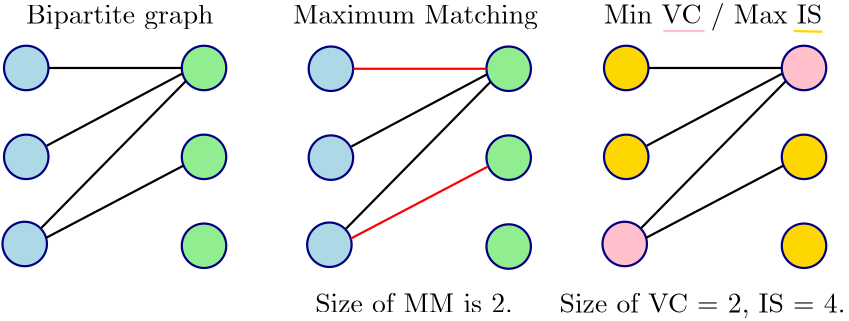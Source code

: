 <?xml version="1.0"?>
<!DOCTYPE ipe SYSTEM "ipe.dtd">
<ipe version="70218" creator="Ipe 7.2.28">
<info created="D:20231104025136" modified="D:20231104025136"/>
<ipestyle name="basic">
<symbol name="arrow/arc(spx)">
<path stroke="sym-stroke" fill="sym-stroke" pen="sym-pen">
0 0 m
-1 0.333 l
-1 -0.333 l
h
</path>
</symbol>
<symbol name="arrow/farc(spx)">
<path stroke="sym-stroke" fill="white" pen="sym-pen">
0 0 m
-1 0.333 l
-1 -0.333 l
h
</path>
</symbol>
<symbol name="arrow/ptarc(spx)">
<path stroke="sym-stroke" fill="sym-stroke" pen="sym-pen">
0 0 m
-1 0.333 l
-0.8 0 l
-1 -0.333 l
h
</path>
</symbol>
<symbol name="arrow/fptarc(spx)">
<path stroke="sym-stroke" fill="white" pen="sym-pen">
0 0 m
-1 0.333 l
-0.8 0 l
-1 -0.333 l
h
</path>
</symbol>
<symbol name="mark/circle(sx)" transformations="translations">
<path fill="sym-stroke">
0.6 0 0 0.6 0 0 e
0.4 0 0 0.4 0 0 e
</path>
</symbol>
<symbol name="mark/disk(sx)" transformations="translations">
<path fill="sym-stroke">
0.6 0 0 0.6 0 0 e
</path>
</symbol>
<symbol name="mark/fdisk(sfx)" transformations="translations">
<group>
<path fill="sym-fill">
0.5 0 0 0.5 0 0 e
</path>
<path fill="sym-stroke" fillrule="eofill">
0.6 0 0 0.6 0 0 e
0.4 0 0 0.4 0 0 e
</path>
</group>
</symbol>
<symbol name="mark/box(sx)" transformations="translations">
<path fill="sym-stroke" fillrule="eofill">
-0.6 -0.6 m
0.6 -0.6 l
0.6 0.6 l
-0.6 0.6 l
h
-0.4 -0.4 m
0.4 -0.4 l
0.4 0.4 l
-0.4 0.4 l
h
</path>
</symbol>
<symbol name="mark/square(sx)" transformations="translations">
<path fill="sym-stroke">
-0.6 -0.6 m
0.6 -0.6 l
0.6 0.6 l
-0.6 0.6 l
h
</path>
</symbol>
<symbol name="mark/fsquare(sfx)" transformations="translations">
<group>
<path fill="sym-fill">
-0.5 -0.5 m
0.5 -0.5 l
0.5 0.5 l
-0.5 0.5 l
h
</path>
<path fill="sym-stroke" fillrule="eofill">
-0.6 -0.6 m
0.6 -0.6 l
0.6 0.6 l
-0.6 0.6 l
h
-0.4 -0.4 m
0.4 -0.4 l
0.4 0.4 l
-0.4 0.4 l
h
</path>
</group>
</symbol>
<symbol name="mark/cross(sx)" transformations="translations">
<group>
<path fill="sym-stroke">
-0.43 -0.57 m
0.57 0.43 l
0.43 0.57 l
-0.57 -0.43 l
h
</path>
<path fill="sym-stroke">
-0.43 0.57 m
0.57 -0.43 l
0.43 -0.57 l
-0.57 0.43 l
h
</path>
</group>
</symbol>
<symbol name="arrow/fnormal(spx)">
<path stroke="sym-stroke" fill="white" pen="sym-pen">
0 0 m
-1 0.333 l
-1 -0.333 l
h
</path>
</symbol>
<symbol name="arrow/pointed(spx)">
<path stroke="sym-stroke" fill="sym-stroke" pen="sym-pen">
0 0 m
-1 0.333 l
-0.8 0 l
-1 -0.333 l
h
</path>
</symbol>
<symbol name="arrow/fpointed(spx)">
<path stroke="sym-stroke" fill="white" pen="sym-pen">
0 0 m
-1 0.333 l
-0.8 0 l
-1 -0.333 l
h
</path>
</symbol>
<symbol name="arrow/linear(spx)">
<path stroke="sym-stroke" pen="sym-pen">
-1 0.333 m
0 0 l
-1 -0.333 l
</path>
</symbol>
<symbol name="arrow/fdouble(spx)">
<path stroke="sym-stroke" fill="white" pen="sym-pen">
0 0 m
-1 0.333 l
-1 -0.333 l
h
-1 0 m
-2 0.333 l
-2 -0.333 l
h
</path>
</symbol>
<symbol name="arrow/double(spx)">
<path stroke="sym-stroke" fill="sym-stroke" pen="sym-pen">
0 0 m
-1 0.333 l
-1 -0.333 l
h
-1 0 m
-2 0.333 l
-2 -0.333 l
h
</path>
</symbol>
<symbol name="arrow/mid-normal(spx)">
<path stroke="sym-stroke" fill="sym-stroke" pen="sym-pen">
0.5 0 m
-0.5 0.333 l
-0.5 -0.333 l
h
</path>
</symbol>
<symbol name="arrow/mid-fnormal(spx)">
<path stroke="sym-stroke" fill="white" pen="sym-pen">
0.5 0 m
-0.5 0.333 l
-0.5 -0.333 l
h
</path>
</symbol>
<symbol name="arrow/mid-pointed(spx)">
<path stroke="sym-stroke" fill="sym-stroke" pen="sym-pen">
0.5 0 m
-0.5 0.333 l
-0.3 0 l
-0.5 -0.333 l
h
</path>
</symbol>
<symbol name="arrow/mid-fpointed(spx)">
<path stroke="sym-stroke" fill="white" pen="sym-pen">
0.5 0 m
-0.5 0.333 l
-0.3 0 l
-0.5 -0.333 l
h
</path>
</symbol>
<symbol name="arrow/mid-double(spx)">
<path stroke="sym-stroke" fill="sym-stroke" pen="sym-pen">
1 0 m
0 0.333 l
0 -0.333 l
h
0 0 m
-1 0.333 l
-1 -0.333 l
h
</path>
</symbol>
<symbol name="arrow/mid-fdouble(spx)">
<path stroke="sym-stroke" fill="white" pen="sym-pen">
1 0 m
0 0.333 l
0 -0.333 l
h
0 0 m
-1 0.333 l
-1 -0.333 l
h
</path>
</symbol>
<anglesize name="22.5 deg" value="22.5"/>
<anglesize name="30 deg" value="30"/>
<anglesize name="45 deg" value="45"/>
<anglesize name="60 deg" value="60"/>
<anglesize name="90 deg" value="90"/>
<arrowsize name="large" value="10"/>
<arrowsize name="small" value="5"/>
<arrowsize name="tiny" value="3"/>
<color name="blue" value="0 0 1"/>
<color name="brown" value="0.647 0.165 0.165"/>
<color name="darkblue" value="0 0 0.545"/>
<color name="darkcyan" value="0 0.545 0.545"/>
<color name="darkgray" value="0.663"/>
<color name="darkgreen" value="0 0.392 0"/>
<color name="darkmagenta" value="0.545 0 0.545"/>
<color name="darkorange" value="1 0.549 0"/>
<color name="darkred" value="0.545 0 0"/>
<color name="gold" value="1 0.843 0"/>
<color name="gray" value="0.745"/>
<color name="green" value="0 1 0"/>
<color name="lightblue" value="0.678 0.847 0.902"/>
<color name="lightcyan" value="0.878 1 1"/>
<color name="lightgray" value="0.827"/>
<color name="lightgreen" value="0.565 0.933 0.565"/>
<color name="lightyellow" value="1 1 0.878"/>
<color name="navy" value="0 0 0.502"/>
<color name="orange" value="1 0.647 0"/>
<color name="pink" value="1 0.753 0.796"/>
<color name="purple" value="0.627 0.125 0.941"/>
<color name="red" value="1 0 0"/>
<color name="seagreen" value="0.18 0.545 0.341"/>
<color name="turquoise" value="0.251 0.878 0.816"/>
<color name="violet" value="0.933 0.51 0.933"/>
<color name="yellow" value="1 1 0"/>
<dashstyle name="dash dot dotted" value="[4 2 1 2 1 2] 0"/>
<dashstyle name="dash dotted" value="[4 2 1 2] 0"/>
<dashstyle name="dashed" value="[4] 0"/>
<dashstyle name="dotted" value="[1 3] 0"/>
<gridsize name="10 pts (~3.5 mm)" value="10"/>
<gridsize name="14 pts (~5 mm)" value="14"/>
<gridsize name="16 pts (~6 mm)" value="16"/>
<gridsize name="20 pts (~7 mm)" value="20"/>
<gridsize name="28 pts (~10 mm)" value="28"/>
<gridsize name="32 pts (~12 mm)" value="32"/>
<gridsize name="4 pts" value="4"/>
<gridsize name="56 pts (~20 mm)" value="56"/>
<gridsize name="8 pts (~3 mm)" value="8"/>
<opacity name="10%" value="0.1"/>
<opacity name="30%" value="0.3"/>
<opacity name="50%" value="0.5"/>
<opacity name="75%" value="0.75"/>
<pen name="fat" value="1.2"/>
<pen name="heavier" value="0.8"/>
<pen name="ultrafat" value="2"/>
<symbolsize name="large" value="5"/>
<symbolsize name="small" value="2"/>
<symbolsize name="tiny" value="1.1"/>
<textsize name="Huge" value="\Huge"/>
<textsize name="LARGE" value="\LARGE"/>
<textsize name="Large" value="\Large"/>
<textsize name="footnote" value="\footnotesize"/>
<textsize name="huge" value="\huge"/>
<textsize name="large" value="\large"/>
<textsize name="script" value="\scriptsize"/>
<textsize name="small" value="\small"/>
<textsize name="tiny" value="\tiny"/>
<textstyle name="center" begin="\begin{center}" end="\end{center}"/>
<textstyle name="item" begin="\begin{itemize}\item{}" end="\end{itemize}"/>
<textstyle name="itemize" begin="\begin{itemize}" end="\end{itemize}"/>
<tiling name="falling" angle="-60" step="4" width="1"/>
<tiling name="rising" angle="30" step="4" width="1"/>
</ipestyle>
<page>
<layer name="alpha"/>
<layer name="beta"/>
<view layers="alpha" active="alpha"/>
<path layer="alpha" stroke="navy" fill="lightblue" pen="heavier">
8 0 0 8 160 736 e
</path>
<path stroke="navy" fill="lightblue" pen="heavier">
8 0 0 8 160 704 e
</path>
<path matrix="1 0 0 1 -0.548565 0.640748" stroke="navy" fill="lightblue" pen="heavier">
8 0 0 8 160 672 e
</path>
<path matrix="1 0 0 1 0 16" stroke="navy" fill="lightgreen" pen="heavier">
8 0 0 8 224 688 e
</path>
<path matrix="1 0 0 1 0 16" stroke="navy" fill="lightgreen" pen="heavier">
8 0 0 8 224 720 e
</path>
<path matrix="1 0 0 1 0 16" stroke="navy" fill="lightgreen" pen="heavier">
8 0 0 8 224 656 e
</path>
<path layer="beta" stroke="black" fill="lightgreen" pen="heavier">
159.786 735.658 m
223.335 720.457 l
223.335 720.457 l
</path>
<path layer="alpha" stroke="black" pen="heavier">
168 736 m
216 736
216 736 c
</path>
<path stroke="black" pen="heavier">
165.451 678.446 m
217.599 731.439
217.599 731.439 c
</path>
<path stroke="black" pen="heavier">
167.14 674.857 m
216.544 700.826 l
</path>
<path stroke="black" pen="heavier">
167.351 708.004 m
216.121 733.973
216.121 733.973 c
</path>
<path matrix="1 0 0 1 109.68 -0.279" stroke="navy" fill="lightblue" pen="heavier">
8 0 0 8 160 736 e
</path>
<path matrix="1 0 0 1 109.68 -0.279" stroke="navy" fill="lightblue" pen="heavier">
8 0 0 8 160 704 e
</path>
<path matrix="1 0 0 1 109.131 0.361748" stroke="navy" fill="lightblue" pen="heavier">
8 0 0 8 160 672 e
</path>
<path matrix="1 0 0 1 109.68 15.721" stroke="navy" fill="lightgreen" pen="heavier">
8 0 0 8 224 688 e
</path>
<path matrix="1 0 0 1 109.68 15.721" stroke="navy" fill="lightgreen" pen="heavier">
8 0 0 8 224 720 e
</path>
<path matrix="1 0 0 1 109.68 15.721" stroke="navy" fill="lightgreen" pen="heavier">
8 0 0 8 224 656 e
</path>
<path matrix="1 0 0 1 109.68 -0.279" stroke="red" pen="heavier">
168 736 m
216 736
216 736 c
</path>
<path matrix="1 0 0 1 109.68 -0.279" stroke="black" pen="heavier">
165.451 678.446 m
217.599 731.439
217.599 731.439 c
</path>
<path matrix="1 0 0 1 109.68 -0.279" stroke="red" pen="heavier">
167.14 674.857 m
216.544 700.826 l
</path>
<path matrix="1 0 0 1 109.68 -0.279" stroke="black" pen="heavier">
167.351 708.004 m
216.121 733.973
216.121 733.973 c
</path>
<text matrix="1 0 0 1 -16 0" transformations="translations" pos="176 752" stroke="black" type="label" width="70.763" height="6.926" depth="1.93" valign="baseline">Bipartite graph
</text>
<text matrix="1 0 0 1 -16 0" transformations="translations" pos="272 752" stroke="black" type="label" width="91.601" height="6.926" depth="1.93" valign="baseline">Maximum Matching
</text>
<text matrix="1 0 0 1 -8 0" transformations="translations" pos="272 648" stroke="black" type="label" width="71.178" height="6.918" depth="0" valign="baseline">Size of MM is 2.</text>
<path matrix="1 0 0 1 216 0" stroke="navy" fill="gold" pen="heavier">
8 0 0 8 160 736 e
</path>
<path matrix="1 0 0 1 216 0" stroke="navy" fill="gold" pen="heavier">
8 0 0 8 160 704 e
</path>
<path matrix="1 0 0 1 215.451 0.640748" stroke="navy" fill="pink" pen="heavier">
8 0 0 8 160 672 e
</path>
<path matrix="1 0 0 1 216 16" stroke="navy" fill="gold" pen="heavier">
8 0 0 8 224 688 e
</path>
<path matrix="1 0 0 1 216 16" stroke="navy" fill="pink" pen="heavier">
8 0 0 8 224 720 e
</path>
<path matrix="1 0 0 1 216 16" stroke="navy" fill="gold" pen="heavier">
8 0 0 8 224 656 e
</path>
<path matrix="1 0 0 1 216 0" stroke="black" pen="heavier">
168 736 m
216 736
216 736 c
</path>
<path matrix="1 0 0 1 216 0" stroke="black" pen="heavier">
165.451 678.446 m
217.599 731.439
217.599 731.439 c
</path>
<path matrix="1 0 0 1 216 0" stroke="black" pen="heavier">
167.14 674.857 m
216.544 700.826 l
</path>
<path matrix="1 0 0 1 216 0" stroke="black" pen="heavier">
167.351 708.004 m
216.121 733.973
216.121 733.973 c
</path>
<text matrix="1 0 0 1 -8 -8" transformations="translations" pos="376 760" stroke="black" type="label" width="81.915" height="7.473" depth="2.49" valign="baseline">Min VC / Max IS
</text>
<text matrix="1 0 0 1 -24 -8" transformations="translations" pos="376 656" stroke="black" type="label" width="102.947" height="6.926" depth="1.93" valign="baseline">Size of VC = 2, IS = 4.</text>
<path stroke="pink" pen="heavier">
389.363 749.311 m
404.174 749.311 l
404.174 749.311 l
</path>
<path matrix="1 0 0 1 -1.64569 -0.822847" stroke="gold" pen="heavier">
437.911 750.134 m
448.333 749.86 l
448.333 749.86 l
</path>
</page>
</ipe>
